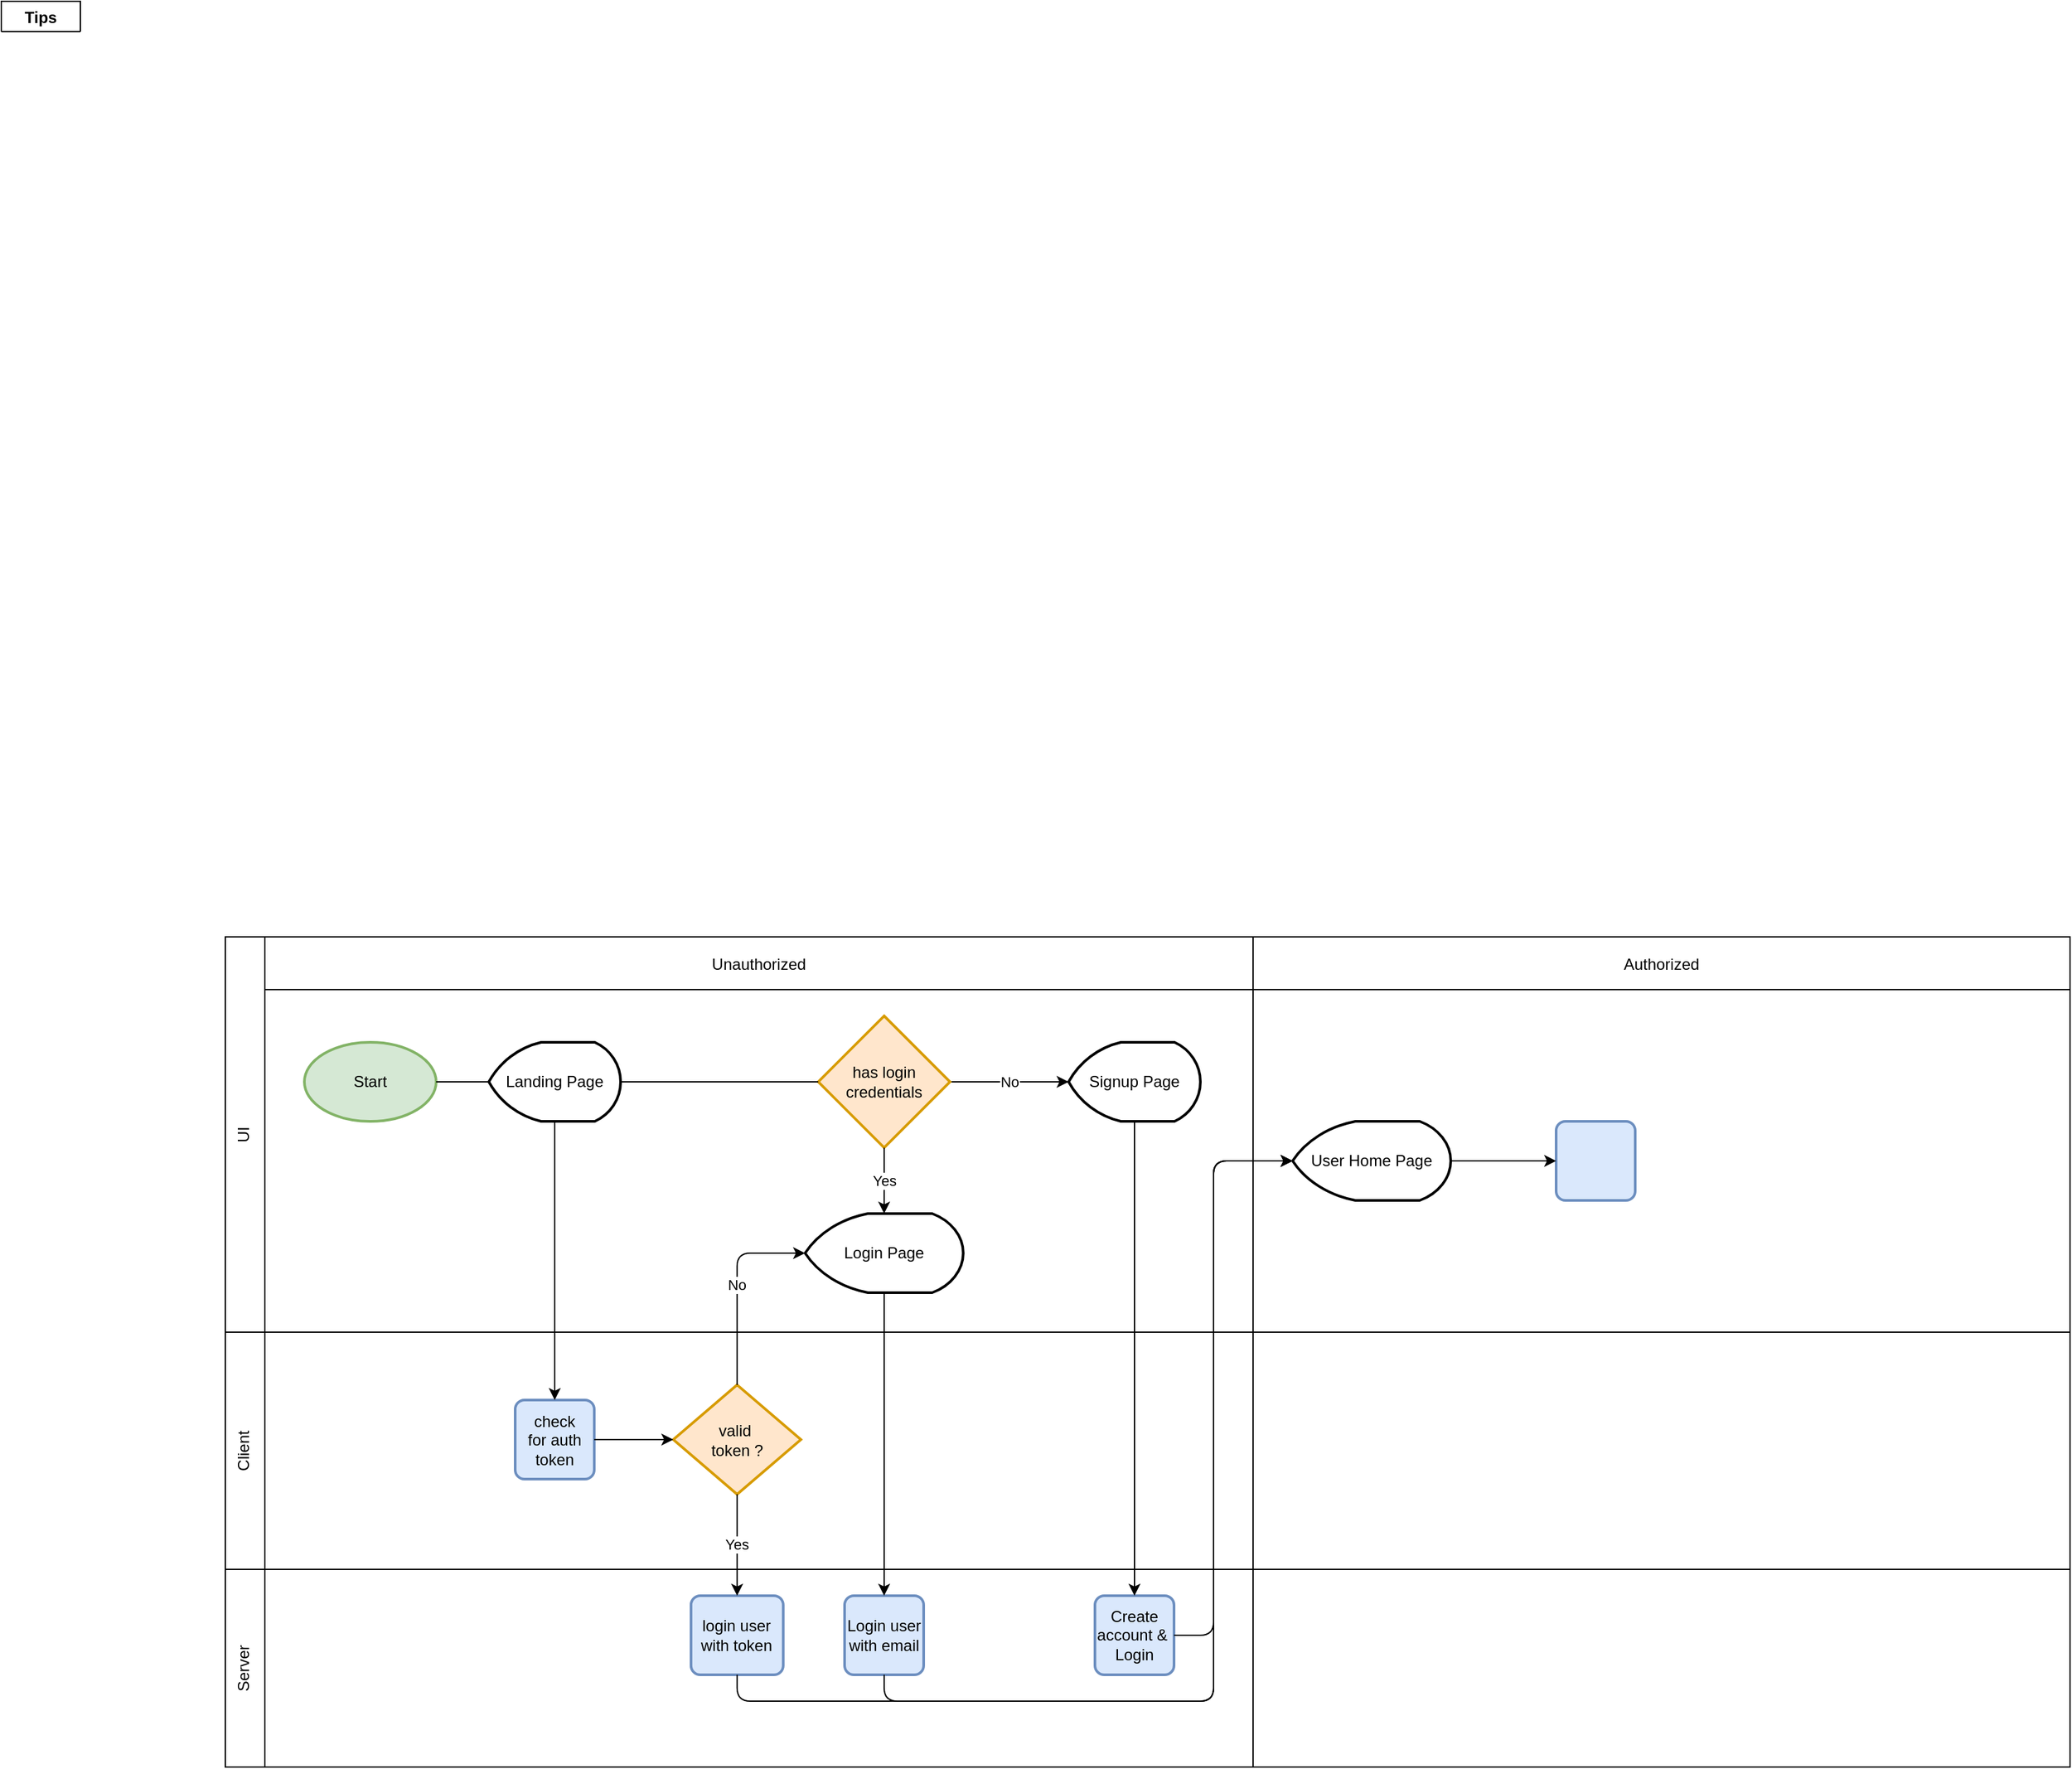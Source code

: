 <mxfile version="15.9.4" type="github">
  <diagram name="Page-1" id="c7488fd3-1785-93aa-aadb-54a6760d102a">
    <mxGraphModel dx="1306" dy="1212" grid="1" gridSize="10" guides="1" tooltips="1" connect="1" arrows="1" fold="1" page="0" pageScale="1" pageWidth="1100" pageHeight="850" math="0" shadow="0">
      <root>
        <mxCell id="0" />
        <mxCell id="1" parent="0" />
        <mxCell id="myXn_InN5kpEXAYK22Rd-2" value="Tips" style="swimlane;swimlaneFillColor=#E6E6E6;rounded=0;" vertex="1" collapsed="1" parent="1">
          <mxGeometry x="160" y="-220" width="60" height="23" as="geometry">
            <mxRectangle x="160" y="-220" width="460" height="330" as="alternateBounds" />
          </mxGeometry>
        </mxCell>
        <mxCell id="myXn_InN5kpEXAYK22Rd-3" value="&lt;ol&gt;&lt;li&gt;hold shift &amp;amp; alt and use arrows to add the next shape.&lt;/li&gt;&lt;li&gt;release alt (still holding shift)&amp;nbsp; &amp;amp; click to swap shape.&lt;/li&gt;&lt;/ol&gt;" style="text;html=1;align=left;verticalAlign=middle;resizable=0;points=[];autosize=1;strokeColor=none;fillColor=none;rounded=0;" vertex="1" parent="myXn_InN5kpEXAYK22Rd-2">
          <mxGeometry y="30" width="340" height="60" as="geometry" />
        </mxCell>
        <mxCell id="myXn_InN5kpEXAYK22Rd-4" value="&lt;ol&gt;&lt;li&gt;ctrl &amp;amp; drag to resize shape X OR Y-axis from the middle out.&lt;/li&gt;&lt;li&gt;ctrl &amp;amp; shift &amp;amp; drag to resize shape X AND Y-axis from the middle out.&lt;/li&gt;&lt;/ol&gt;" style="text;html=1;align=left;verticalAlign=middle;resizable=0;points=[];autosize=1;strokeColor=none;fillColor=none;rounded=0;" vertex="1" parent="myXn_InN5kpEXAYK22Rd-2">
          <mxGeometry y="70" width="420" height="60" as="geometry" />
        </mxCell>
        <mxCell id="myXn_InN5kpEXAYK22Rd-5" value="&lt;ol&gt;&lt;li&gt;shape &amp;gt; style &amp;gt; copy shape size.&lt;/li&gt;&lt;li&gt;shape &amp;gt; style &amp;gt; paste shape size.&amp;nbsp;&lt;/li&gt;&lt;/ol&gt;" style="text;html=1;align=left;verticalAlign=middle;resizable=0;points=[];autosize=1;strokeColor=none;fillColor=none;rounded=0;" vertex="1" parent="myXn_InN5kpEXAYK22Rd-2">
          <mxGeometry y="110" width="240" height="60" as="geometry" />
        </mxCell>
        <mxCell id="myXn_InN5kpEXAYK22Rd-6" value="&lt;ul&gt;&lt;li&gt;start always green&lt;/li&gt;&lt;li&gt;terminator always red&lt;/li&gt;&lt;li&gt;activity always blue&lt;/li&gt;&lt;li&gt;decision always orange&lt;/li&gt;&lt;/ul&gt;" style="text;html=1;align=left;verticalAlign=middle;resizable=0;points=[];autosize=1;strokeColor=none;fillColor=none;rounded=0;" vertex="1" parent="myXn_InN5kpEXAYK22Rd-2">
          <mxGeometry x="270" y="110" width="180" height="90" as="geometry" />
        </mxCell>
        <mxCell id="myXn_InN5kpEXAYK22Rd-7" value="&lt;ul&gt;&lt;li&gt;use scratch pad for default shapes&amp;amp;styling&lt;/li&gt;&lt;li&gt;create custom libraries for reusable shape collections&lt;/li&gt;&lt;/ul&gt;" style="text;html=1;align=left;verticalAlign=middle;resizable=0;points=[];autosize=1;strokeColor=none;fillColor=none;rounded=0;" vertex="1" parent="myXn_InN5kpEXAYK22Rd-2">
          <mxGeometry y="170" width="340" height="60" as="geometry" />
        </mxCell>
        <mxCell id="myXn_InN5kpEXAYK22Rd-8" value="&lt;ul&gt;&lt;li&gt;Edit &amp;gt; select edges &amp;gt; selects all connectors for bulk editing&lt;/li&gt;&lt;li&gt;Edit &amp;gt; select verticies &amp;gt; selects all shapes for bulk editing&lt;/li&gt;&lt;/ul&gt;" style="text;html=1;align=left;verticalAlign=middle;resizable=0;points=[];autosize=1;strokeColor=none;fillColor=none;rounded=0;" vertex="1" parent="myXn_InN5kpEXAYK22Rd-2">
          <mxGeometry y="220" width="370" height="60" as="geometry" />
        </mxCell>
        <mxCell id="myXn_InN5kpEXAYK22Rd-9" value="&lt;ul&gt;&lt;li&gt;create cross functional flow chart with ctrl+clickwhen selecting table cells&lt;/li&gt;&lt;/ul&gt;" style="text;html=1;align=left;verticalAlign=middle;resizable=0;points=[];autosize=1;strokeColor=none;fillColor=none;rounded=0;" vertex="1" parent="myXn_InN5kpEXAYK22Rd-2">
          <mxGeometry y="280" width="440" height="40" as="geometry" />
        </mxCell>
        <mxCell id="myXn_InN5kpEXAYK22Rd-10" value="" style="shape=table;childLayout=tableLayout;startSize=0;fillColor=none;collapsible=0;recursiveResize=0;expand=0;pointerEvents=0;rounded=0;" vertex="1" parent="1">
          <mxGeometry x="330" y="490" width="1400" height="630" as="geometry" />
        </mxCell>
        <mxCell id="myXn_InN5kpEXAYK22Rd-11" value="" style="swimlane;horizontal=0;fontStyle=0;points=[[0,0.5],[1,0.5]];fillColor=none;strokeColor=none;portConstraint=eastwest;startSize=0;collapsible=0;recursiveResize=0;expand=0;pointerEvents=0;rounded=0;" vertex="1" parent="myXn_InN5kpEXAYK22Rd-10">
          <mxGeometry width="1400" height="300" as="geometry" />
        </mxCell>
        <mxCell id="myXn_InN5kpEXAYK22Rd-12" value="UI" style="swimlane;fontStyle=0;connectable=0;fillColor=none;startSize=0;collapsible=0;recursiveResize=0;expand=0;pointerEvents=0;horizontal=0;labelBackgroundColor=none;labelBorderColor=none;verticalAlign=top;rounded=0;" vertex="1" parent="myXn_InN5kpEXAYK22Rd-11">
          <mxGeometry width="30" height="300" as="geometry">
            <mxRectangle width="30" height="300" as="alternateBounds" />
          </mxGeometry>
        </mxCell>
        <mxCell id="myXn_InN5kpEXAYK22Rd-13" value="Unauthorized" style="swimlane;fontStyle=0;connectable=0;fillColor=none;startSize=40;collapsible=0;recursiveResize=0;expand=0;pointerEvents=0;rounded=0;" vertex="1" parent="myXn_InN5kpEXAYK22Rd-11">
          <mxGeometry x="30" width="750" height="300" as="geometry">
            <mxRectangle width="750" height="300" as="alternateBounds" />
          </mxGeometry>
        </mxCell>
        <mxCell id="myXn_InN5kpEXAYK22Rd-33" value="Start" style="strokeWidth=2;html=1;shape=mxgraph.flowchart.start_1;whiteSpace=wrap;rounded=0;sketch=0;fillColor=#d5e8d4;strokeColor=#82b366;" vertex="1" parent="myXn_InN5kpEXAYK22Rd-13">
          <mxGeometry x="30" y="80" width="100" height="60" as="geometry" />
        </mxCell>
        <mxCell id="myXn_InN5kpEXAYK22Rd-48" value="Landing Page" style="strokeWidth=2;html=1;shape=mxgraph.flowchart.display;whiteSpace=wrap;rounded=0;sketch=0;" vertex="1" parent="myXn_InN5kpEXAYK22Rd-13">
          <mxGeometry x="170.0" y="80" width="100" height="60" as="geometry" />
        </mxCell>
        <mxCell id="myXn_InN5kpEXAYK22Rd-49" value="" style="edgeStyle=orthogonalEdgeStyle;curved=0;rounded=1;sketch=0;orthogonalLoop=1;jettySize=auto;html=1;endArrow=none;" edge="1" parent="myXn_InN5kpEXAYK22Rd-13" source="myXn_InN5kpEXAYK22Rd-33" target="myXn_InN5kpEXAYK22Rd-48">
          <mxGeometry relative="1" as="geometry">
            <mxPoint x="360" y="100" as="sourcePoint" />
            <mxPoint x="520" y="365.75" as="targetPoint" />
          </mxGeometry>
        </mxCell>
        <mxCell id="myXn_InN5kpEXAYK22Rd-50" value="Signup Page" style="strokeWidth=2;html=1;shape=mxgraph.flowchart.display;whiteSpace=wrap;rounded=0;sketch=0;" vertex="1" parent="myXn_InN5kpEXAYK22Rd-13">
          <mxGeometry x="610" y="80" width="100" height="60" as="geometry" />
        </mxCell>
        <mxCell id="myXn_InN5kpEXAYK22Rd-51" value="No" style="edgeStyle=orthogonalEdgeStyle;curved=0;rounded=1;sketch=0;orthogonalLoop=1;jettySize=auto;html=1;startArrow=none;" edge="1" parent="myXn_InN5kpEXAYK22Rd-13" source="myXn_InN5kpEXAYK22Rd-56" target="myXn_InN5kpEXAYK22Rd-50">
          <mxGeometry relative="1" as="geometry" />
        </mxCell>
        <mxCell id="myXn_InN5kpEXAYK22Rd-56" value="has login credentials" style="strokeWidth=2;html=1;shape=mxgraph.flowchart.decision;whiteSpace=wrap;rounded=0;sketch=0;fillColor=#ffe6cc;strokeColor=#d79b00;" vertex="1" parent="myXn_InN5kpEXAYK22Rd-13">
          <mxGeometry x="420" y="60" width="100" height="100" as="geometry" />
        </mxCell>
        <mxCell id="myXn_InN5kpEXAYK22Rd-57" value="" style="edgeStyle=orthogonalEdgeStyle;curved=0;rounded=1;sketch=0;orthogonalLoop=1;jettySize=auto;html=1;endArrow=none;" edge="1" parent="myXn_InN5kpEXAYK22Rd-13" source="myXn_InN5kpEXAYK22Rd-48" target="myXn_InN5kpEXAYK22Rd-56">
          <mxGeometry relative="1" as="geometry">
            <mxPoint x="620" y="110" as="sourcePoint" />
            <mxPoint x="890" y="110" as="targetPoint" />
          </mxGeometry>
        </mxCell>
        <mxCell id="myXn_InN5kpEXAYK22Rd-58" value="Login Page" style="strokeWidth=2;html=1;shape=mxgraph.flowchart.display;whiteSpace=wrap;rounded=0;sketch=0;" vertex="1" parent="myXn_InN5kpEXAYK22Rd-13">
          <mxGeometry x="410" y="210" width="120" height="60" as="geometry" />
        </mxCell>
        <mxCell id="myXn_InN5kpEXAYK22Rd-59" value="Yes" style="edgeStyle=orthogonalEdgeStyle;curved=0;rounded=1;sketch=0;orthogonalLoop=1;jettySize=auto;html=1;" edge="1" parent="myXn_InN5kpEXAYK22Rd-13" source="myXn_InN5kpEXAYK22Rd-56" target="myXn_InN5kpEXAYK22Rd-58">
          <mxGeometry relative="1" as="geometry" />
        </mxCell>
        <mxCell id="myXn_InN5kpEXAYK22Rd-26" value="Authorized" style="swimlane;fontStyle=0;connectable=0;fillColor=none;startSize=40;collapsible=0;recursiveResize=0;expand=0;pointerEvents=0;rounded=0;" vertex="1" parent="myXn_InN5kpEXAYK22Rd-11">
          <mxGeometry x="780" width="620" height="300" as="geometry">
            <mxRectangle width="620" height="300" as="alternateBounds" />
          </mxGeometry>
        </mxCell>
        <mxCell id="myXn_InN5kpEXAYK22Rd-68" value="User Home Page" style="strokeWidth=2;html=1;shape=mxgraph.flowchart.display;whiteSpace=wrap;rounded=0;sketch=0;" vertex="1" parent="myXn_InN5kpEXAYK22Rd-26">
          <mxGeometry x="30" y="140" width="120" height="60" as="geometry" />
        </mxCell>
        <mxCell id="myXn_InN5kpEXAYK22Rd-73" value="" style="rounded=1;whiteSpace=wrap;html=1;absoluteArcSize=1;arcSize=14;strokeWidth=2;sketch=0;fillColor=#dae8fc;strokeColor=#6c8ebf;" vertex="1" parent="myXn_InN5kpEXAYK22Rd-26">
          <mxGeometry x="230" y="140" width="60" height="60" as="geometry" />
        </mxCell>
        <mxCell id="myXn_InN5kpEXAYK22Rd-74" value="" style="edgeStyle=orthogonalEdgeStyle;curved=0;rounded=1;sketch=0;orthogonalLoop=1;jettySize=auto;html=1;" edge="1" parent="myXn_InN5kpEXAYK22Rd-26" source="myXn_InN5kpEXAYK22Rd-68" target="myXn_InN5kpEXAYK22Rd-73">
          <mxGeometry relative="1" as="geometry" />
        </mxCell>
        <mxCell id="myXn_InN5kpEXAYK22Rd-14" value="" style="swimlane;horizontal=0;fontStyle=0;points=[[0,0.5],[1,0.5]];fillColor=none;strokeColor=none;portConstraint=eastwest;startSize=0;collapsible=0;recursiveResize=0;expand=0;pointerEvents=0;rounded=0;" vertex="1" parent="myXn_InN5kpEXAYK22Rd-10">
          <mxGeometry y="300" width="1400" height="180" as="geometry" />
        </mxCell>
        <mxCell id="myXn_InN5kpEXAYK22Rd-15" value="Client" style="swimlane;fontStyle=0;connectable=0;fillColor=none;startSize=0;collapsible=0;recursiveResize=0;expand=0;pointerEvents=0;horizontal=0;verticalAlign=top;rounded=0;" vertex="1" parent="myXn_InN5kpEXAYK22Rd-14">
          <mxGeometry width="30" height="180" as="geometry">
            <mxRectangle width="30" height="180" as="alternateBounds" />
          </mxGeometry>
        </mxCell>
        <mxCell id="myXn_InN5kpEXAYK22Rd-16" value="" style="swimlane;fontStyle=0;connectable=0;fillColor=none;startSize=0;collapsible=0;recursiveResize=0;expand=0;pointerEvents=0;rounded=0;" vertex="1" parent="myXn_InN5kpEXAYK22Rd-14">
          <mxGeometry x="30" width="750" height="180" as="geometry">
            <mxRectangle width="750" height="180" as="alternateBounds" />
          </mxGeometry>
        </mxCell>
        <mxCell id="myXn_InN5kpEXAYK22Rd-34" value="check&lt;br&gt;for auth token" style="rounded=1;whiteSpace=wrap;html=1;absoluteArcSize=1;arcSize=14;strokeWidth=2;fontFamily=Helvetica;fontSize=12;align=center;strokeColor=#6c8ebf;fillColor=#dae8fc;sketch=0;" vertex="1" parent="myXn_InN5kpEXAYK22Rd-16">
          <mxGeometry x="190" y="51.5" width="60" height="60" as="geometry" />
        </mxCell>
        <mxCell id="myXn_InN5kpEXAYK22Rd-39" value="valid&amp;nbsp;&lt;br&gt;token ?" style="strokeWidth=2;html=1;shape=mxgraph.flowchart.decision;whiteSpace=wrap;fontFamily=Helvetica;fontSize=12;align=center;strokeColor=#d79b00;fillColor=#ffe6cc;sketch=0;" vertex="1" parent="myXn_InN5kpEXAYK22Rd-16">
          <mxGeometry x="310" y="40" width="96.83" height="83" as="geometry" />
        </mxCell>
        <mxCell id="myXn_InN5kpEXAYK22Rd-40" value="" style="edgeStyle=orthogonalEdgeStyle;curved=0;rounded=1;sketch=0;orthogonalLoop=1;jettySize=auto;html=1;" edge="1" parent="myXn_InN5kpEXAYK22Rd-16" source="myXn_InN5kpEXAYK22Rd-34" target="myXn_InN5kpEXAYK22Rd-39">
          <mxGeometry relative="1" as="geometry" />
        </mxCell>
        <mxCell id="myXn_InN5kpEXAYK22Rd-27" style="swimlane;fontStyle=0;connectable=0;fillColor=none;startSize=0;collapsible=0;recursiveResize=0;expand=0;pointerEvents=0;rounded=0;" vertex="1" parent="myXn_InN5kpEXAYK22Rd-14">
          <mxGeometry x="780" width="620" height="180" as="geometry">
            <mxRectangle width="620" height="180" as="alternateBounds" />
          </mxGeometry>
        </mxCell>
        <mxCell id="myXn_InN5kpEXAYK22Rd-17" value="" style="swimlane;horizontal=0;fontStyle=0;points=[[0,0.5],[1,0.5]];fillColor=none;strokeColor=none;portConstraint=eastwest;startSize=0;collapsible=0;recursiveResize=0;expand=0;pointerEvents=0;rounded=0;" vertex="1" parent="myXn_InN5kpEXAYK22Rd-10">
          <mxGeometry y="480" width="1400" height="150" as="geometry" />
        </mxCell>
        <mxCell id="myXn_InN5kpEXAYK22Rd-18" value="Server" style="swimlane;fontStyle=0;connectable=0;fillColor=none;startSize=0;collapsible=0;recursiveResize=0;expand=0;pointerEvents=0;horizontal=0;verticalAlign=top;rounded=0;" vertex="1" parent="myXn_InN5kpEXAYK22Rd-17">
          <mxGeometry width="30" height="150" as="geometry">
            <mxRectangle width="30" height="150" as="alternateBounds" />
          </mxGeometry>
        </mxCell>
        <mxCell id="myXn_InN5kpEXAYK22Rd-19" value="" style="swimlane;fontStyle=0;connectable=0;fillColor=none;startSize=0;collapsible=0;recursiveResize=0;expand=0;pointerEvents=0;rounded=0;" vertex="1" parent="myXn_InN5kpEXAYK22Rd-17">
          <mxGeometry x="30" width="750" height="150" as="geometry">
            <mxRectangle width="750" height="150" as="alternateBounds" />
          </mxGeometry>
        </mxCell>
        <mxCell id="myXn_InN5kpEXAYK22Rd-42" value="login user with token" style="rounded=1;whiteSpace=wrap;html=1;absoluteArcSize=1;arcSize=14;strokeWidth=2;fontFamily=Helvetica;fontSize=12;align=center;strokeColor=#6c8ebf;fillColor=#dae8fc;sketch=0;" vertex="1" parent="myXn_InN5kpEXAYK22Rd-19">
          <mxGeometry x="323.42" y="20" width="70" height="60" as="geometry" />
        </mxCell>
        <mxCell id="myXn_InN5kpEXAYK22Rd-60" value="Login user with email" style="rounded=1;whiteSpace=wrap;html=1;absoluteArcSize=1;arcSize=14;strokeWidth=2;sketch=0;fillColor=#dae8fc;strokeColor=#6c8ebf;" vertex="1" parent="myXn_InN5kpEXAYK22Rd-19">
          <mxGeometry x="440" y="20" width="60" height="60" as="geometry" />
        </mxCell>
        <mxCell id="myXn_InN5kpEXAYK22Rd-63" value="Create account &amp;amp;&amp;nbsp;&lt;br&gt;Login" style="rounded=1;whiteSpace=wrap;html=1;absoluteArcSize=1;arcSize=14;strokeWidth=2;sketch=0;fillColor=#dae8fc;strokeColor=#6c8ebf;" vertex="1" parent="myXn_InN5kpEXAYK22Rd-19">
          <mxGeometry x="630" y="20" width="60" height="60" as="geometry" />
        </mxCell>
        <mxCell id="myXn_InN5kpEXAYK22Rd-28" style="swimlane;fontStyle=0;connectable=0;fillColor=none;startSize=0;collapsible=0;recursiveResize=0;expand=0;pointerEvents=0;rounded=0;" vertex="1" parent="myXn_InN5kpEXAYK22Rd-17">
          <mxGeometry x="780" width="620" height="150" as="geometry">
            <mxRectangle width="620" height="150" as="alternateBounds" />
          </mxGeometry>
        </mxCell>
        <mxCell id="myXn_InN5kpEXAYK22Rd-35" value="" style="edgeStyle=orthogonalEdgeStyle;curved=0;rounded=1;sketch=0;orthogonalLoop=1;jettySize=auto;html=1;startArrow=none;" edge="1" parent="myXn_InN5kpEXAYK22Rd-10" source="myXn_InN5kpEXAYK22Rd-48" target="myXn_InN5kpEXAYK22Rd-34">
          <mxGeometry relative="1" as="geometry" />
        </mxCell>
        <mxCell id="myXn_InN5kpEXAYK22Rd-61" value="" style="edgeStyle=orthogonalEdgeStyle;curved=0;rounded=1;sketch=0;orthogonalLoop=1;jettySize=auto;html=1;" edge="1" parent="myXn_InN5kpEXAYK22Rd-10" source="myXn_InN5kpEXAYK22Rd-58" target="myXn_InN5kpEXAYK22Rd-60">
          <mxGeometry relative="1" as="geometry" />
        </mxCell>
        <mxCell id="myXn_InN5kpEXAYK22Rd-64" value="" style="edgeStyle=orthogonalEdgeStyle;curved=0;rounded=1;sketch=0;orthogonalLoop=1;jettySize=auto;html=1;" edge="1" parent="myXn_InN5kpEXAYK22Rd-10" source="myXn_InN5kpEXAYK22Rd-50" target="myXn_InN5kpEXAYK22Rd-63">
          <mxGeometry relative="1" as="geometry" />
        </mxCell>
        <mxCell id="myXn_InN5kpEXAYK22Rd-66" value="No" style="edgeStyle=orthogonalEdgeStyle;curved=0;rounded=1;sketch=0;orthogonalLoop=1;jettySize=auto;html=1;exitX=0.5;exitY=0;exitDx=0;exitDy=0;exitPerimeter=0;entryX=0;entryY=0.5;entryDx=0;entryDy=0;entryPerimeter=0;" edge="1" parent="myXn_InN5kpEXAYK22Rd-10" source="myXn_InN5kpEXAYK22Rd-39" target="myXn_InN5kpEXAYK22Rd-58">
          <mxGeometry relative="1" as="geometry" />
        </mxCell>
        <mxCell id="myXn_InN5kpEXAYK22Rd-69" style="edgeStyle=orthogonalEdgeStyle;curved=0;rounded=1;sketch=0;orthogonalLoop=1;jettySize=auto;html=1;exitX=1;exitY=0.5;exitDx=0;exitDy=0;entryX=0;entryY=0.5;entryDx=0;entryDy=0;entryPerimeter=0;" edge="1" parent="myXn_InN5kpEXAYK22Rd-10" source="myXn_InN5kpEXAYK22Rd-63" target="myXn_InN5kpEXAYK22Rd-68">
          <mxGeometry relative="1" as="geometry">
            <Array as="points">
              <mxPoint x="750" y="530" />
              <mxPoint x="750" y="170" />
            </Array>
          </mxGeometry>
        </mxCell>
        <mxCell id="myXn_InN5kpEXAYK22Rd-70" style="edgeStyle=orthogonalEdgeStyle;curved=0;rounded=1;sketch=0;orthogonalLoop=1;jettySize=auto;html=1;exitX=0.5;exitY=1;exitDx=0;exitDy=0;entryX=0;entryY=0.5;entryDx=0;entryDy=0;entryPerimeter=0;" edge="1" parent="myXn_InN5kpEXAYK22Rd-10" source="myXn_InN5kpEXAYK22Rd-60" target="myXn_InN5kpEXAYK22Rd-68">
          <mxGeometry relative="1" as="geometry">
            <Array as="points">
              <mxPoint x="500" y="580" />
              <mxPoint x="750" y="580" />
              <mxPoint x="750" y="170" />
            </Array>
          </mxGeometry>
        </mxCell>
        <mxCell id="myXn_InN5kpEXAYK22Rd-71" style="edgeStyle=orthogonalEdgeStyle;curved=0;rounded=1;sketch=0;orthogonalLoop=1;jettySize=auto;html=1;exitX=0.5;exitY=1;exitDx=0;exitDy=0;entryX=0;entryY=0.5;entryDx=0;entryDy=0;entryPerimeter=0;" edge="1" parent="myXn_InN5kpEXAYK22Rd-10" source="myXn_InN5kpEXAYK22Rd-42" target="myXn_InN5kpEXAYK22Rd-68">
          <mxGeometry relative="1" as="geometry">
            <Array as="points">
              <mxPoint x="388" y="580" />
              <mxPoint x="750" y="580" />
              <mxPoint x="750" y="170" />
            </Array>
          </mxGeometry>
        </mxCell>
        <mxCell id="myXn_InN5kpEXAYK22Rd-72" value="Yes" style="edgeStyle=orthogonalEdgeStyle;curved=0;rounded=1;sketch=0;orthogonalLoop=1;jettySize=auto;html=1;exitX=0.5;exitY=1;exitDx=0;exitDy=0;exitPerimeter=0;entryX=0.5;entryY=0;entryDx=0;entryDy=0;" edge="1" parent="myXn_InN5kpEXAYK22Rd-10" source="myXn_InN5kpEXAYK22Rd-39" target="myXn_InN5kpEXAYK22Rd-42">
          <mxGeometry relative="1" as="geometry" />
        </mxCell>
      </root>
    </mxGraphModel>
  </diagram>
</mxfile>
